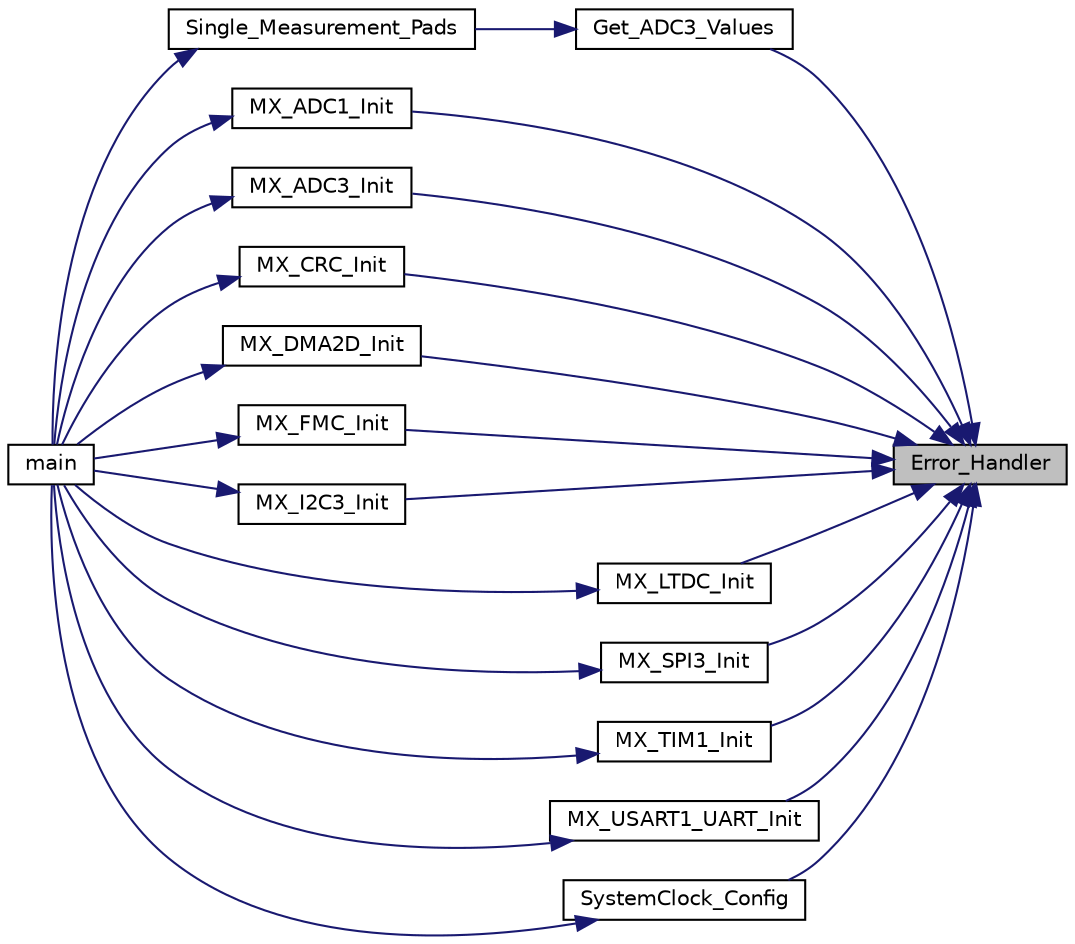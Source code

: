 digraph "Error_Handler"
{
 // LATEX_PDF_SIZE
  edge [fontname="Helvetica",fontsize="10",labelfontname="Helvetica",labelfontsize="10"];
  node [fontname="Helvetica",fontsize="10",shape=record];
  rankdir="RL";
  Node1 [label="Error_Handler",height=0.2,width=0.4,color="black", fillcolor="grey75", style="filled", fontcolor="black",tooltip="This function is executed in case of error occurrence."];
  Node1 -> Node2 [dir="back",color="midnightblue",fontsize="10",style="solid",fontname="Helvetica"];
  Node2 [label="Get_ADC3_Values",height=0.2,width=0.4,color="black", fillcolor="white", style="filled",URL="$measure_8c.html#a512f60472a91474ff08abcf7389cd275",tooltip="Reads value from ADC of PAD2."];
  Node2 -> Node3 [dir="back",color="midnightblue",fontsize="10",style="solid",fontname="Helvetica"];
  Node3 [label="Single_Measurement_Pads",height=0.2,width=0.4,color="black", fillcolor="white", style="filled",URL="$calculations_8c.html#a91e6a19a001aad3ebbbdb9d01e24c9c9",tooltip="Reads one period of samples, calculates the."];
  Node3 -> Node4 [dir="back",color="midnightblue",fontsize="10",style="solid",fontname="Helvetica"];
  Node4 [label="main",height=0.2,width=0.4,color="black", fillcolor="white", style="filled",URL="$main_8c.html#a840291bc02cba5474a4cb46a9b9566fe",tooltip="The application entry point."];
  Node1 -> Node5 [dir="back",color="midnightblue",fontsize="10",style="solid",fontname="Helvetica"];
  Node5 [label="MX_ADC1_Init",height=0.2,width=0.4,color="black", fillcolor="white", style="filled",URL="$adc_8c.html#acccd58aa70215a6b184ad242312ffd0c",tooltip=" "];
  Node5 -> Node4 [dir="back",color="midnightblue",fontsize="10",style="solid",fontname="Helvetica"];
  Node1 -> Node6 [dir="back",color="midnightblue",fontsize="10",style="solid",fontname="Helvetica"];
  Node6 [label="MX_ADC3_Init",height=0.2,width=0.4,color="black", fillcolor="white", style="filled",URL="$adc_8c.html#ac633a37a9db8b1f45a5f70f973cf05c4",tooltip=" "];
  Node6 -> Node4 [dir="back",color="midnightblue",fontsize="10",style="solid",fontname="Helvetica"];
  Node1 -> Node7 [dir="back",color="midnightblue",fontsize="10",style="solid",fontname="Helvetica"];
  Node7 [label="MX_CRC_Init",height=0.2,width=0.4,color="black", fillcolor="white", style="filled",URL="$crc_8c.html#a9f720fe95d685258cfe2ba29dc395c48",tooltip=" "];
  Node7 -> Node4 [dir="back",color="midnightblue",fontsize="10",style="solid",fontname="Helvetica"];
  Node1 -> Node8 [dir="back",color="midnightblue",fontsize="10",style="solid",fontname="Helvetica"];
  Node8 [label="MX_DMA2D_Init",height=0.2,width=0.4,color="black", fillcolor="white", style="filled",URL="$dma2d_8c.html#ae02e69179afb0942f984575901489c3e",tooltip=" "];
  Node8 -> Node4 [dir="back",color="midnightblue",fontsize="10",style="solid",fontname="Helvetica"];
  Node1 -> Node9 [dir="back",color="midnightblue",fontsize="10",style="solid",fontname="Helvetica"];
  Node9 [label="MX_FMC_Init",height=0.2,width=0.4,color="black", fillcolor="white", style="filled",URL="$fmc_8c.html#a936ce86e5942959eae5a834612ecffaa",tooltip=" "];
  Node9 -> Node4 [dir="back",color="midnightblue",fontsize="10",style="solid",fontname="Helvetica"];
  Node1 -> Node10 [dir="back",color="midnightblue",fontsize="10",style="solid",fontname="Helvetica"];
  Node10 [label="MX_I2C3_Init",height=0.2,width=0.4,color="black", fillcolor="white", style="filled",URL="$i2c_8c.html#ad154e0c7086cb7e507cc717184567ff5",tooltip=" "];
  Node10 -> Node4 [dir="back",color="midnightblue",fontsize="10",style="solid",fontname="Helvetica"];
  Node1 -> Node11 [dir="back",color="midnightblue",fontsize="10",style="solid",fontname="Helvetica"];
  Node11 [label="MX_LTDC_Init",height=0.2,width=0.4,color="black", fillcolor="white", style="filled",URL="$ltdc_8c.html#ab0560fa50fd4d75d51386ed50d4410fb",tooltip=" "];
  Node11 -> Node4 [dir="back",color="midnightblue",fontsize="10",style="solid",fontname="Helvetica"];
  Node1 -> Node12 [dir="back",color="midnightblue",fontsize="10",style="solid",fontname="Helvetica"];
  Node12 [label="MX_SPI3_Init",height=0.2,width=0.4,color="black", fillcolor="white", style="filled",URL="$spi_8c.html#a03aff927b2793cac09e443299c6d6e7e",tooltip=" "];
  Node12 -> Node4 [dir="back",color="midnightblue",fontsize="10",style="solid",fontname="Helvetica"];
  Node1 -> Node13 [dir="back",color="midnightblue",fontsize="10",style="solid",fontname="Helvetica"];
  Node13 [label="MX_TIM1_Init",height=0.2,width=0.4,color="black", fillcolor="white", style="filled",URL="$tim_8c.html#ad1f9d42690163f73f73e5b820c81ca14",tooltip=" "];
  Node13 -> Node4 [dir="back",color="midnightblue",fontsize="10",style="solid",fontname="Helvetica"];
  Node1 -> Node14 [dir="back",color="midnightblue",fontsize="10",style="solid",fontname="Helvetica"];
  Node14 [label="MX_USART1_UART_Init",height=0.2,width=0.4,color="black", fillcolor="white", style="filled",URL="$usart_8c.html#a57d1167735baafab8e3288526c424929",tooltip=" "];
  Node14 -> Node4 [dir="back",color="midnightblue",fontsize="10",style="solid",fontname="Helvetica"];
  Node1 -> Node15 [dir="back",color="midnightblue",fontsize="10",style="solid",fontname="Helvetica"];
  Node15 [label="SystemClock_Config",height=0.2,width=0.4,color="black", fillcolor="white", style="filled",URL="$main_8c.html#a70af21c671abfcc773614a9a4f63d920",tooltip="System Clock Configuration."];
  Node15 -> Node4 [dir="back",color="midnightblue",fontsize="10",style="solid",fontname="Helvetica"];
}
